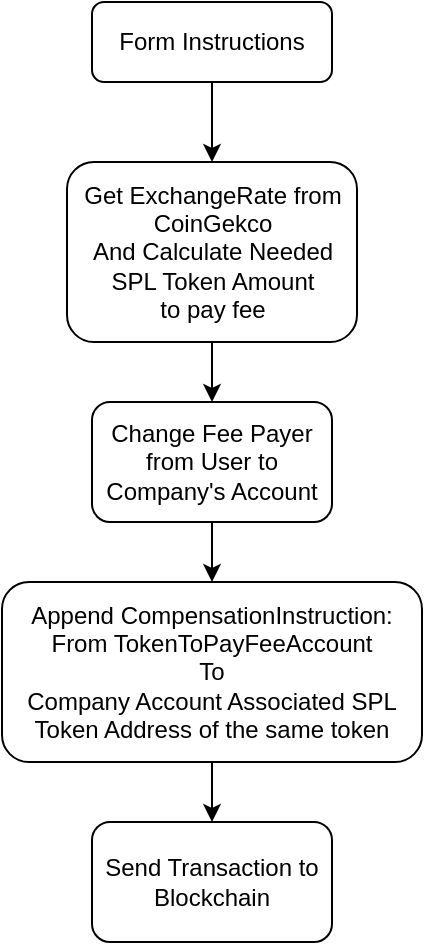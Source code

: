 <mxfile version="20.6.2" type="github">
  <diagram id="C5RBs43oDa-KdzZeNtuy" name="Page-1">
    <mxGraphModel dx="1182" dy="736" grid="1" gridSize="10" guides="1" tooltips="1" connect="1" arrows="1" fold="1" page="1" pageScale="1" pageWidth="827" pageHeight="1169" math="0" shadow="0">
      <root>
        <mxCell id="WIyWlLk6GJQsqaUBKTNV-0" />
        <mxCell id="WIyWlLk6GJQsqaUBKTNV-1" parent="WIyWlLk6GJQsqaUBKTNV-0" />
        <mxCell id="c-OqHxtNvQWxZz8hAoAr-1" value="" style="edgeStyle=orthogonalEdgeStyle;rounded=0;orthogonalLoop=1;jettySize=auto;html=1;" edge="1" parent="WIyWlLk6GJQsqaUBKTNV-1" source="WIyWlLk6GJQsqaUBKTNV-3" target="c-OqHxtNvQWxZz8hAoAr-0">
          <mxGeometry relative="1" as="geometry" />
        </mxCell>
        <mxCell id="WIyWlLk6GJQsqaUBKTNV-3" value="Form Instructions" style="rounded=1;whiteSpace=wrap;html=1;fontSize=12;glass=0;strokeWidth=1;shadow=0;" parent="WIyWlLk6GJQsqaUBKTNV-1" vertex="1">
          <mxGeometry x="160" y="80" width="120" height="40" as="geometry" />
        </mxCell>
        <mxCell id="c-OqHxtNvQWxZz8hAoAr-3" value="" style="edgeStyle=orthogonalEdgeStyle;rounded=0;orthogonalLoop=1;jettySize=auto;html=1;" edge="1" parent="WIyWlLk6GJQsqaUBKTNV-1" source="c-OqHxtNvQWxZz8hAoAr-0" target="c-OqHxtNvQWxZz8hAoAr-2">
          <mxGeometry relative="1" as="geometry" />
        </mxCell>
        <mxCell id="c-OqHxtNvQWxZz8hAoAr-0" value="Get ExchangeRate from CoinGekco&lt;br&gt;And Calculate Needed SPL Token Amount&lt;br&gt;to pay fee" style="whiteSpace=wrap;html=1;rounded=1;glass=0;strokeWidth=1;shadow=0;" vertex="1" parent="WIyWlLk6GJQsqaUBKTNV-1">
          <mxGeometry x="147.5" y="160" width="145" height="90" as="geometry" />
        </mxCell>
        <mxCell id="c-OqHxtNvQWxZz8hAoAr-5" value="" style="edgeStyle=orthogonalEdgeStyle;rounded=0;orthogonalLoop=1;jettySize=auto;html=1;" edge="1" parent="WIyWlLk6GJQsqaUBKTNV-1" source="c-OqHxtNvQWxZz8hAoAr-2" target="c-OqHxtNvQWxZz8hAoAr-4">
          <mxGeometry relative="1" as="geometry" />
        </mxCell>
        <mxCell id="c-OqHxtNvQWxZz8hAoAr-2" value="Change Fee Payer from User to Company&#39;s Account" style="whiteSpace=wrap;html=1;rounded=1;glass=0;strokeWidth=1;shadow=0;" vertex="1" parent="WIyWlLk6GJQsqaUBKTNV-1">
          <mxGeometry x="160" y="280" width="120" height="60" as="geometry" />
        </mxCell>
        <mxCell id="c-OqHxtNvQWxZz8hAoAr-7" value="" style="edgeStyle=orthogonalEdgeStyle;rounded=0;orthogonalLoop=1;jettySize=auto;html=1;" edge="1" parent="WIyWlLk6GJQsqaUBKTNV-1" source="c-OqHxtNvQWxZz8hAoAr-4" target="c-OqHxtNvQWxZz8hAoAr-6">
          <mxGeometry relative="1" as="geometry" />
        </mxCell>
        <mxCell id="c-OqHxtNvQWxZz8hAoAr-4" value="Append CompensationInstruction: From TokenToPayFeeAccount&lt;br&gt;To&lt;br&gt;Company Account Associated SPL Token Address of the same token" style="whiteSpace=wrap;html=1;rounded=1;glass=0;strokeWidth=1;shadow=0;" vertex="1" parent="WIyWlLk6GJQsqaUBKTNV-1">
          <mxGeometry x="115" y="370" width="210" height="90" as="geometry" />
        </mxCell>
        <mxCell id="c-OqHxtNvQWxZz8hAoAr-6" value="Send Transaction to&lt;br&gt;Blockchain" style="whiteSpace=wrap;html=1;rounded=1;glass=0;strokeWidth=1;shadow=0;" vertex="1" parent="WIyWlLk6GJQsqaUBKTNV-1">
          <mxGeometry x="160" y="490" width="120" height="60" as="geometry" />
        </mxCell>
      </root>
    </mxGraphModel>
  </diagram>
</mxfile>
